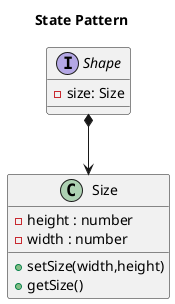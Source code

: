 @startuml
title State Pattern

interface Shape{
    -size: Size
}

Shape  *--> Size

class Size{
     -height : number
     -width : number
     +setSize(width,height)
     +getSize()
}


@enduml